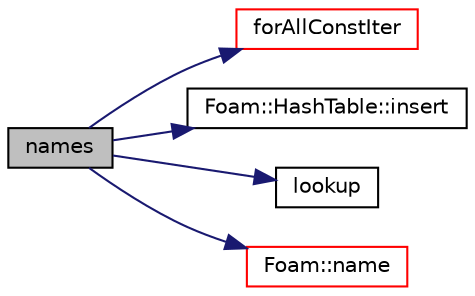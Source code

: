 digraph "names"
{
  bgcolor="transparent";
  edge [fontname="Helvetica",fontsize="10",labelfontname="Helvetica",labelfontsize="10"];
  node [fontname="Helvetica",fontsize="10",shape=record];
  rankdir="LR";
  Node918 [label="names",height=0.2,width=0.4,color="black", fillcolor="grey75", style="filled", fontcolor="black"];
  Node918 -> Node919 [color="midnightblue",fontsize="10",style="solid",fontname="Helvetica"];
  Node919 [label="forAllConstIter",height=0.2,width=0.4,color="red",URL="$a39311.html#ae21e2836509b0fa7f7cedf6493b11b09"];
  Node918 -> Node1112 [color="midnightblue",fontsize="10",style="solid",fontname="Helvetica"];
  Node1112 [label="Foam::HashTable::insert",height=0.2,width=0.4,color="black",URL="$a26841.html#a5eee1e0e199ad59b9cb3916cd42156e0",tooltip="Insert a new hashedEntry. "];
  Node918 -> Node1216 [color="midnightblue",fontsize="10",style="solid",fontname="Helvetica"];
  Node1216 [label="lookup",height=0.2,width=0.4,color="black",URL="$a21791.html#aa12e10d2264a98b7f09469676a073768"];
  Node918 -> Node1037 [color="midnightblue",fontsize="10",style="solid",fontname="Helvetica"];
  Node1037 [label="Foam::name",height=0.2,width=0.4,color="red",URL="$a21851.html#adcb0df2bd4953cb6bb390272d8263c3a",tooltip="Return a string representation of a complex. "];
}
